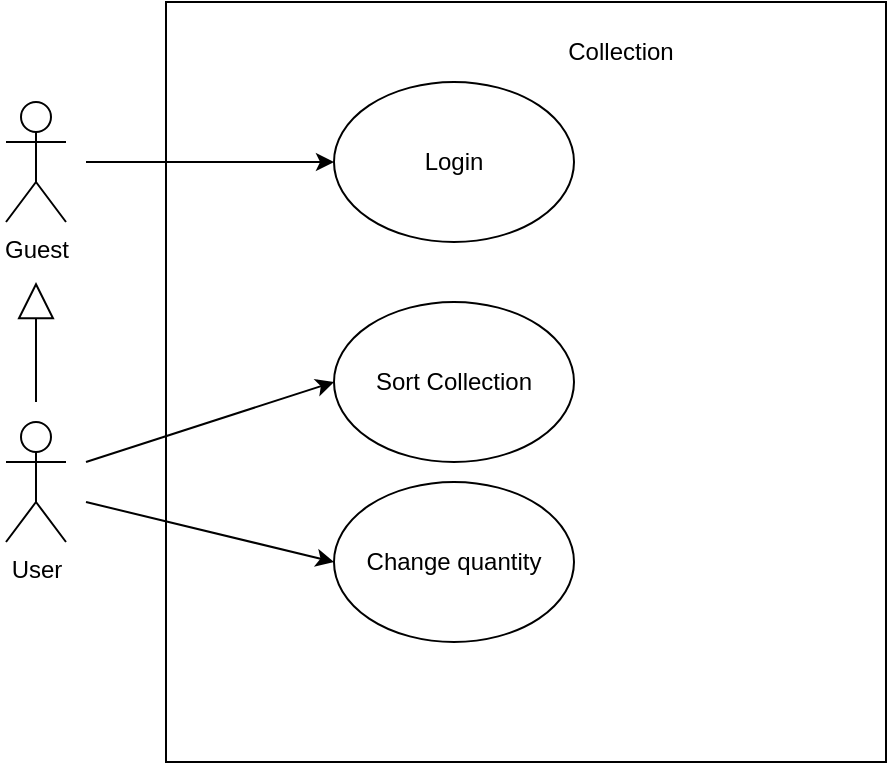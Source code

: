 <mxfile version="17.0.0" type="device"><diagram id="VFCDxeE5KJ0M1jyVGr3r" name="Page-1"><mxGraphModel dx="1153" dy="519" grid="1" gridSize="10" guides="1" tooltips="1" connect="1" arrows="1" fold="1" page="1" pageScale="1" pageWidth="827" pageHeight="1169" math="0" shadow="0"><root><mxCell id="0"/><mxCell id="1" parent="0"/><mxCell id="Rz9MZRP1wj73xaRyZiZ0-1" value="User" style="shape=umlActor;verticalLabelPosition=bottom;verticalAlign=top;html=1;outlineConnect=0;" vertex="1" parent="1"><mxGeometry x="120" y="380" width="30" height="60" as="geometry"/></mxCell><mxCell id="Rz9MZRP1wj73xaRyZiZ0-2" value="Guest" style="shape=umlActor;verticalLabelPosition=bottom;verticalAlign=top;html=1;outlineConnect=0;" vertex="1" parent="1"><mxGeometry x="120" y="220" width="30" height="60" as="geometry"/></mxCell><mxCell id="Rz9MZRP1wj73xaRyZiZ0-3" value="" style="rounded=0;whiteSpace=wrap;html=1;" vertex="1" parent="1"><mxGeometry x="200" y="170" width="360" height="380" as="geometry"/></mxCell><mxCell id="Rz9MZRP1wj73xaRyZiZ0-4" value="Login" style="ellipse;whiteSpace=wrap;html=1;" vertex="1" parent="1"><mxGeometry x="284" y="210" width="120" height="80" as="geometry"/></mxCell><mxCell id="Rz9MZRP1wj73xaRyZiZ0-5" value="" style="endArrow=block;endSize=16;endFill=0;html=1;rounded=0;" edge="1" parent="1"><mxGeometry width="160" relative="1" as="geometry"><mxPoint x="135" y="370" as="sourcePoint"/><mxPoint x="135" y="310" as="targetPoint"/></mxGeometry></mxCell><mxCell id="Rz9MZRP1wj73xaRyZiZ0-6" value="Sort Collection" style="ellipse;whiteSpace=wrap;html=1;" vertex="1" parent="1"><mxGeometry x="284" y="320" width="120" height="80" as="geometry"/></mxCell><mxCell id="Rz9MZRP1wj73xaRyZiZ0-7" value="Collection" style="text;html=1;strokeColor=none;fillColor=none;align=center;verticalAlign=middle;whiteSpace=wrap;rounded=0;" vertex="1" parent="1"><mxGeometry x="380" y="180" width="95" height="30" as="geometry"/></mxCell><mxCell id="Rz9MZRP1wj73xaRyZiZ0-8" value="" style="endArrow=classic;html=1;rounded=0;" edge="1" parent="1" target="Rz9MZRP1wj73xaRyZiZ0-4"><mxGeometry width="50" height="50" relative="1" as="geometry"><mxPoint x="160" y="250" as="sourcePoint"/><mxPoint x="230" y="340" as="targetPoint"/></mxGeometry></mxCell><mxCell id="Rz9MZRP1wj73xaRyZiZ0-9" value="" style="endArrow=classic;html=1;rounded=0;entryX=0;entryY=0.5;entryDx=0;entryDy=0;" edge="1" parent="1" target="Rz9MZRP1wj73xaRyZiZ0-6"><mxGeometry width="50" height="50" relative="1" as="geometry"><mxPoint x="160" y="400" as="sourcePoint"/><mxPoint x="110" y="460" as="targetPoint"/></mxGeometry></mxCell><mxCell id="Rz9MZRP1wj73xaRyZiZ0-10" value="Change quantity" style="ellipse;whiteSpace=wrap;html=1;" vertex="1" parent="1"><mxGeometry x="284" y="410" width="120" height="80" as="geometry"/></mxCell><mxCell id="Rz9MZRP1wj73xaRyZiZ0-15" value="" style="endArrow=classic;html=1;rounded=0;entryX=0;entryY=0.5;entryDx=0;entryDy=0;" edge="1" parent="1" target="Rz9MZRP1wj73xaRyZiZ0-10"><mxGeometry width="50" height="50" relative="1" as="geometry"><mxPoint x="160" y="420" as="sourcePoint"/><mxPoint x="294" y="370" as="targetPoint"/></mxGeometry></mxCell></root></mxGraphModel></diagram></mxfile>